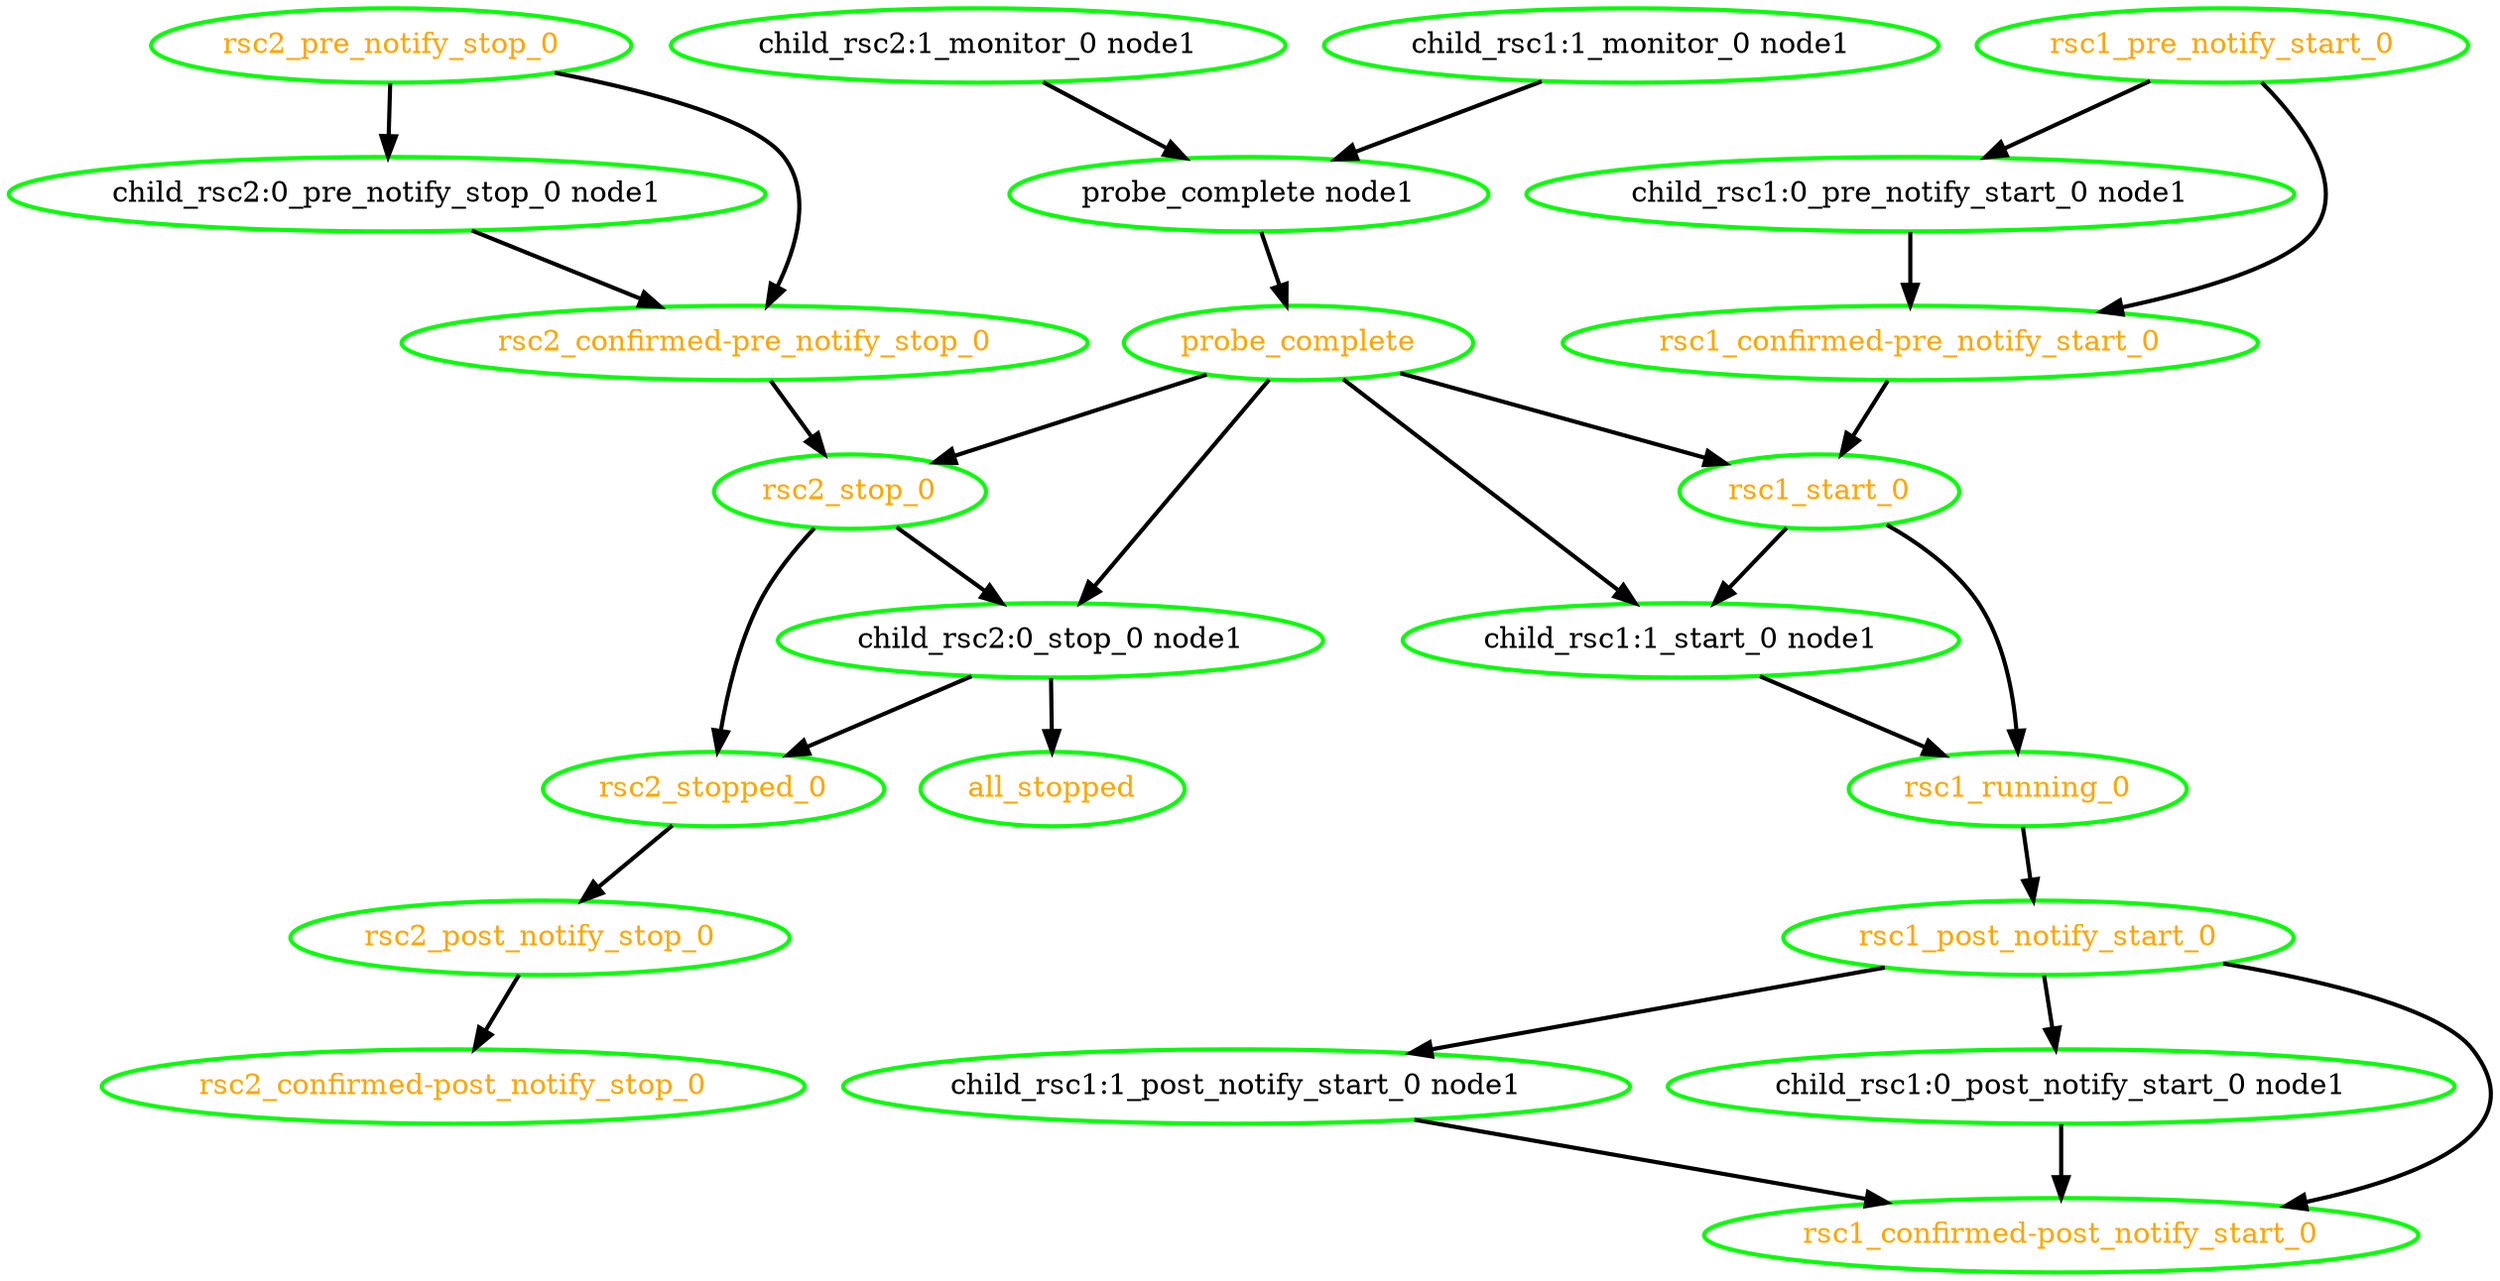  digraph "g" {
"all_stopped" [ style=bold color="green" fontcolor="orange"  ]
"child_rsc1:0_post_notify_start_0 node1" -> "rsc1_confirmed-post_notify_start_0" [ style = bold]
"child_rsc1:0_post_notify_start_0 node1" [ style=bold color="green" fontcolor="black" ]
"child_rsc1:0_pre_notify_start_0 node1" -> "rsc1_confirmed-pre_notify_start_0" [ style = bold]
"child_rsc1:0_pre_notify_start_0 node1" [ style=bold color="green" fontcolor="black" ]
"child_rsc1:1_monitor_0 node1" -> "probe_complete node1" [ style = bold]
"child_rsc1:1_monitor_0 node1" [ style=bold color="green" fontcolor="black" ]
"child_rsc1:1_post_notify_start_0 node1" -> "rsc1_confirmed-post_notify_start_0" [ style = bold]
"child_rsc1:1_post_notify_start_0 node1" [ style=bold color="green" fontcolor="black" ]
"child_rsc1:1_start_0 node1" -> "rsc1_running_0" [ style = bold]
"child_rsc1:1_start_0 node1" [ style=bold color="green" fontcolor="black" ]
"child_rsc2:0_pre_notify_stop_0 node1" -> "rsc2_confirmed-pre_notify_stop_0" [ style = bold]
"child_rsc2:0_pre_notify_stop_0 node1" [ style=bold color="green" fontcolor="black" ]
"child_rsc2:0_stop_0 node1" -> "all_stopped" [ style = bold]
"child_rsc2:0_stop_0 node1" -> "rsc2_stopped_0" [ style = bold]
"child_rsc2:0_stop_0 node1" [ style=bold color="green" fontcolor="black" ]
"child_rsc2:1_monitor_0 node1" -> "probe_complete node1" [ style = bold]
"child_rsc2:1_monitor_0 node1" [ style=bold color="green" fontcolor="black" ]
"probe_complete node1" -> "probe_complete" [ style = bold]
"probe_complete node1" [ style=bold color="green" fontcolor="black" ]
"probe_complete" -> "child_rsc1:1_start_0 node1" [ style = bold]
"probe_complete" -> "child_rsc2:0_stop_0 node1" [ style = bold]
"probe_complete" -> "rsc1_start_0" [ style = bold]
"probe_complete" -> "rsc2_stop_0" [ style = bold]
"probe_complete" [ style=bold color="green" fontcolor="orange" ]
"rsc1_confirmed-post_notify_start_0" [ style=bold color="green" fontcolor="orange" ]
"rsc1_confirmed-pre_notify_start_0" -> "rsc1_start_0" [ style = bold]
"rsc1_confirmed-pre_notify_start_0" [ style=bold color="green" fontcolor="orange" ]
"rsc1_post_notify_start_0" -> "child_rsc1:0_post_notify_start_0 node1" [ style = bold]
"rsc1_post_notify_start_0" -> "child_rsc1:1_post_notify_start_0 node1" [ style = bold]
"rsc1_post_notify_start_0" -> "rsc1_confirmed-post_notify_start_0" [ style = bold]
"rsc1_post_notify_start_0" [ style=bold color="green" fontcolor="orange" ]
"rsc1_pre_notify_start_0" -> "child_rsc1:0_pre_notify_start_0 node1" [ style = bold]
"rsc1_pre_notify_start_0" -> "rsc1_confirmed-pre_notify_start_0" [ style = bold]
"rsc1_pre_notify_start_0" [ style=bold color="green" fontcolor="orange" ]
"rsc1_running_0" -> "rsc1_post_notify_start_0" [ style = bold]
"rsc1_running_0" [ style=bold color="green" fontcolor="orange" ]
"rsc1_start_0" -> "child_rsc1:1_start_0 node1" [ style = bold]
"rsc1_start_0" -> "rsc1_running_0" [ style = bold]
"rsc1_start_0" [ style=bold color="green" fontcolor="orange" ]
"rsc2_confirmed-post_notify_stop_0" [ style=bold color="green" fontcolor="orange" ]
"rsc2_confirmed-pre_notify_stop_0" -> "rsc2_stop_0" [ style = bold]
"rsc2_confirmed-pre_notify_stop_0" [ style=bold color="green" fontcolor="orange" ]
"rsc2_post_notify_stop_0" -> "rsc2_confirmed-post_notify_stop_0" [ style = bold]
"rsc2_post_notify_stop_0" [ style=bold color="green" fontcolor="orange" ]
"rsc2_pre_notify_stop_0" -> "child_rsc2:0_pre_notify_stop_0 node1" [ style = bold]
"rsc2_pre_notify_stop_0" -> "rsc2_confirmed-pre_notify_stop_0" [ style = bold]
"rsc2_pre_notify_stop_0" [ style=bold color="green" fontcolor="orange" ]
"rsc2_stop_0" -> "child_rsc2:0_stop_0 node1" [ style = bold]
"rsc2_stop_0" -> "rsc2_stopped_0" [ style = bold]
"rsc2_stop_0" [ style=bold color="green" fontcolor="orange" ]
"rsc2_stopped_0" -> "rsc2_post_notify_stop_0" [ style = bold]
"rsc2_stopped_0" [ style=bold color="green" fontcolor="orange" ]
}

